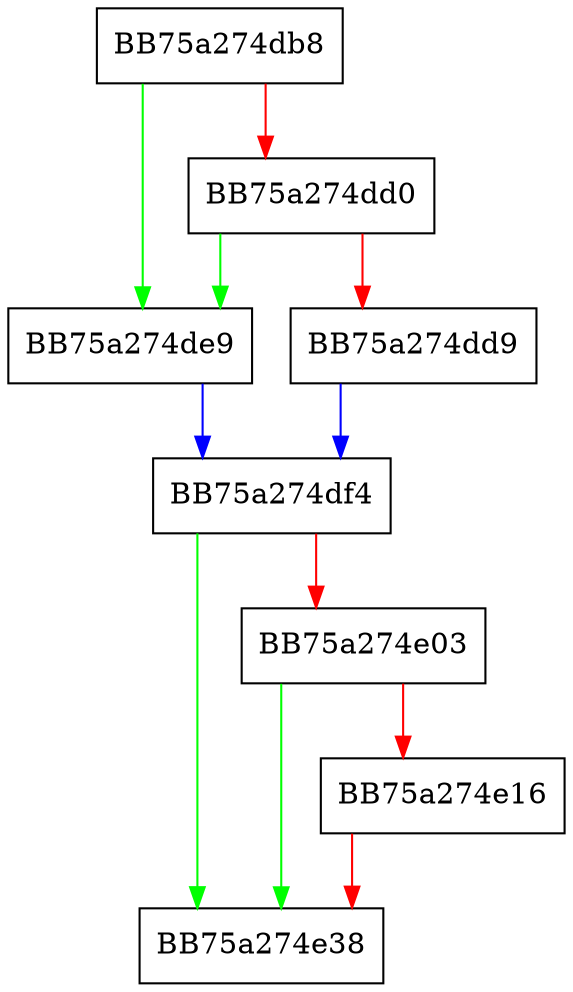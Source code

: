 digraph winUnlockReadLock {
  node [shape="box"];
  graph [splines=ortho];
  BB75a274db8 -> BB75a274de9 [color="green"];
  BB75a274db8 -> BB75a274dd0 [color="red"];
  BB75a274dd0 -> BB75a274de9 [color="green"];
  BB75a274dd0 -> BB75a274dd9 [color="red"];
  BB75a274dd9 -> BB75a274df4 [color="blue"];
  BB75a274de9 -> BB75a274df4 [color="blue"];
  BB75a274df4 -> BB75a274e38 [color="green"];
  BB75a274df4 -> BB75a274e03 [color="red"];
  BB75a274e03 -> BB75a274e38 [color="green"];
  BB75a274e03 -> BB75a274e16 [color="red"];
  BB75a274e16 -> BB75a274e38 [color="red"];
}